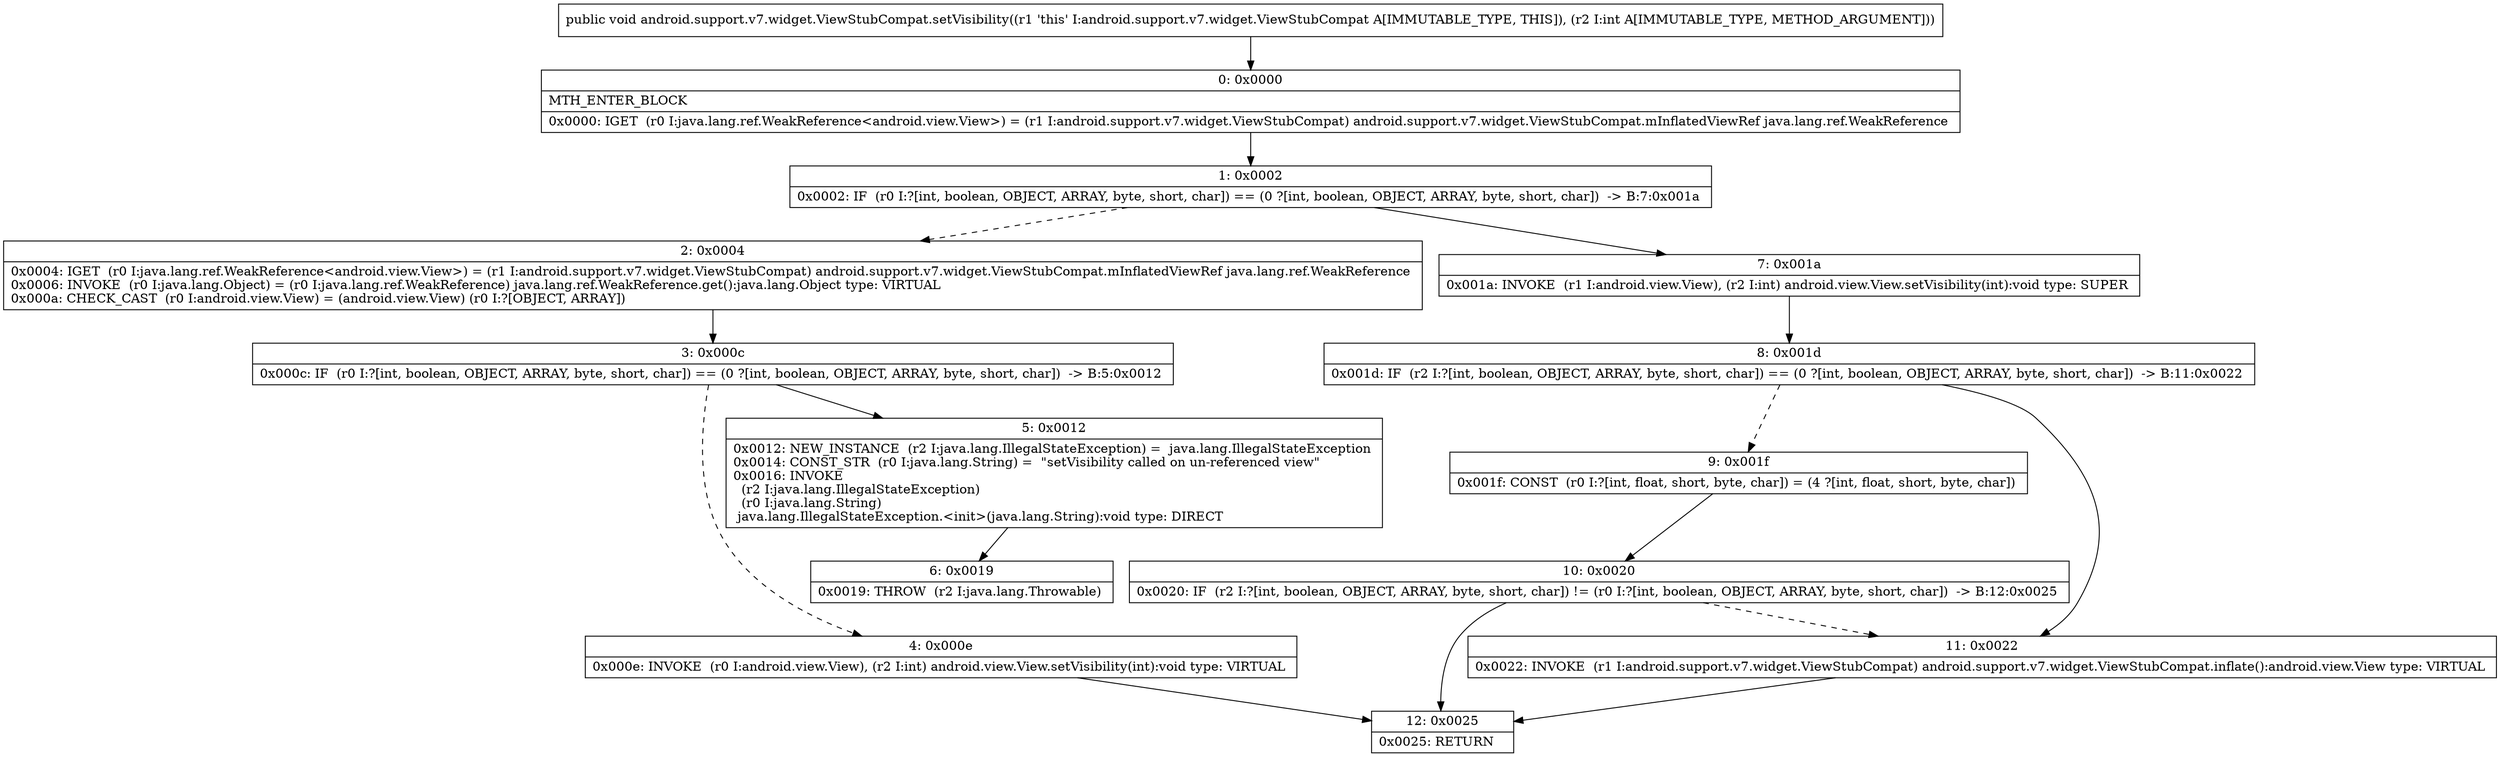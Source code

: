 digraph "CFG forandroid.support.v7.widget.ViewStubCompat.setVisibility(I)V" {
Node_0 [shape=record,label="{0\:\ 0x0000|MTH_ENTER_BLOCK\l|0x0000: IGET  (r0 I:java.lang.ref.WeakReference\<android.view.View\>) = (r1 I:android.support.v7.widget.ViewStubCompat) android.support.v7.widget.ViewStubCompat.mInflatedViewRef java.lang.ref.WeakReference \l}"];
Node_1 [shape=record,label="{1\:\ 0x0002|0x0002: IF  (r0 I:?[int, boolean, OBJECT, ARRAY, byte, short, char]) == (0 ?[int, boolean, OBJECT, ARRAY, byte, short, char])  \-\> B:7:0x001a \l}"];
Node_2 [shape=record,label="{2\:\ 0x0004|0x0004: IGET  (r0 I:java.lang.ref.WeakReference\<android.view.View\>) = (r1 I:android.support.v7.widget.ViewStubCompat) android.support.v7.widget.ViewStubCompat.mInflatedViewRef java.lang.ref.WeakReference \l0x0006: INVOKE  (r0 I:java.lang.Object) = (r0 I:java.lang.ref.WeakReference) java.lang.ref.WeakReference.get():java.lang.Object type: VIRTUAL \l0x000a: CHECK_CAST  (r0 I:android.view.View) = (android.view.View) (r0 I:?[OBJECT, ARRAY]) \l}"];
Node_3 [shape=record,label="{3\:\ 0x000c|0x000c: IF  (r0 I:?[int, boolean, OBJECT, ARRAY, byte, short, char]) == (0 ?[int, boolean, OBJECT, ARRAY, byte, short, char])  \-\> B:5:0x0012 \l}"];
Node_4 [shape=record,label="{4\:\ 0x000e|0x000e: INVOKE  (r0 I:android.view.View), (r2 I:int) android.view.View.setVisibility(int):void type: VIRTUAL \l}"];
Node_5 [shape=record,label="{5\:\ 0x0012|0x0012: NEW_INSTANCE  (r2 I:java.lang.IllegalStateException) =  java.lang.IllegalStateException \l0x0014: CONST_STR  (r0 I:java.lang.String) =  \"setVisibility called on un\-referenced view\" \l0x0016: INVOKE  \l  (r2 I:java.lang.IllegalStateException)\l  (r0 I:java.lang.String)\l java.lang.IllegalStateException.\<init\>(java.lang.String):void type: DIRECT \l}"];
Node_6 [shape=record,label="{6\:\ 0x0019|0x0019: THROW  (r2 I:java.lang.Throwable) \l}"];
Node_7 [shape=record,label="{7\:\ 0x001a|0x001a: INVOKE  (r1 I:android.view.View), (r2 I:int) android.view.View.setVisibility(int):void type: SUPER \l}"];
Node_8 [shape=record,label="{8\:\ 0x001d|0x001d: IF  (r2 I:?[int, boolean, OBJECT, ARRAY, byte, short, char]) == (0 ?[int, boolean, OBJECT, ARRAY, byte, short, char])  \-\> B:11:0x0022 \l}"];
Node_9 [shape=record,label="{9\:\ 0x001f|0x001f: CONST  (r0 I:?[int, float, short, byte, char]) = (4 ?[int, float, short, byte, char]) \l}"];
Node_10 [shape=record,label="{10\:\ 0x0020|0x0020: IF  (r2 I:?[int, boolean, OBJECT, ARRAY, byte, short, char]) != (r0 I:?[int, boolean, OBJECT, ARRAY, byte, short, char])  \-\> B:12:0x0025 \l}"];
Node_11 [shape=record,label="{11\:\ 0x0022|0x0022: INVOKE  (r1 I:android.support.v7.widget.ViewStubCompat) android.support.v7.widget.ViewStubCompat.inflate():android.view.View type: VIRTUAL \l}"];
Node_12 [shape=record,label="{12\:\ 0x0025|0x0025: RETURN   \l}"];
MethodNode[shape=record,label="{public void android.support.v7.widget.ViewStubCompat.setVisibility((r1 'this' I:android.support.v7.widget.ViewStubCompat A[IMMUTABLE_TYPE, THIS]), (r2 I:int A[IMMUTABLE_TYPE, METHOD_ARGUMENT])) }"];
MethodNode -> Node_0;
Node_0 -> Node_1;
Node_1 -> Node_2[style=dashed];
Node_1 -> Node_7;
Node_2 -> Node_3;
Node_3 -> Node_4[style=dashed];
Node_3 -> Node_5;
Node_4 -> Node_12;
Node_5 -> Node_6;
Node_7 -> Node_8;
Node_8 -> Node_9[style=dashed];
Node_8 -> Node_11;
Node_9 -> Node_10;
Node_10 -> Node_11[style=dashed];
Node_10 -> Node_12;
Node_11 -> Node_12;
}

